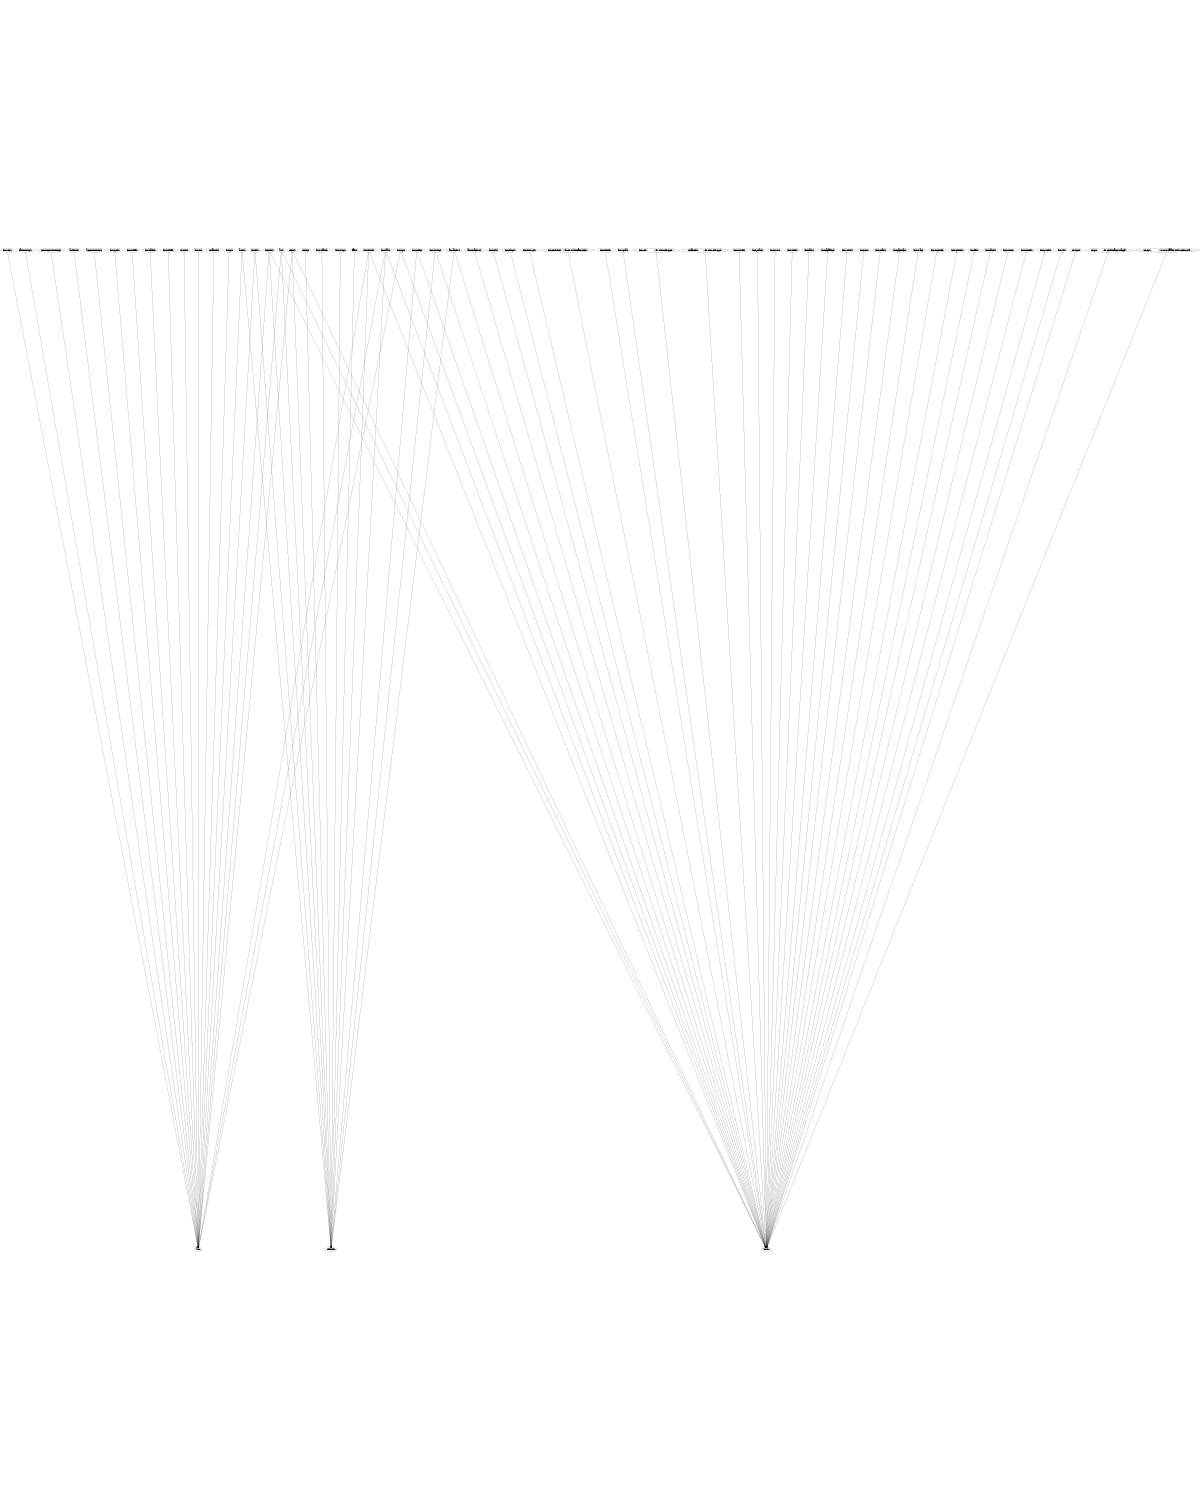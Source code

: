digraph "source tree" {
    overlap=scale;
    size="8,10";
    ratio="fill";
    fontsize="16";
    fontname="Helvetica";
	clusterrank="local";
"linux/types.h"->"avc.c"
"linux/stddef.h"->"avc.c"
"linux/kernel.h"->"avc.c"
"linux/slab.h"->"avc.c"
"linux/fs.h"->"avc.c"
"linux/dcache.h"->"avc.c"
"linux/init.h"->"avc.c"
"linux/skbuff.h"->"avc.c"
"net/sock.h"->"avc.c"
"linux/un.h"->"avc.c"
"net/af_unix.h"->"avc.c"
"linux/ip.h"->"avc.c"
"linux/udp.h"->"avc.c"
"linux/tcp.h"->"avc.c"
"avc.h"->"avc.c"
"avc_ss.h"->"avc.c"
"class_to_string.h"->"avc.c"
"common_perm_to_string.h"->"avc.c"
"av_inherit.h"->"avc.c"
"av_perm_to_string.h"->"avc.c"
"objsec.h"->"avc.c"
"linux/config.h"->"hooks.c"
"linux/module.h"->"hooks.c"
"linux/init.h"->"hooks.c"
"linux/kernel.h"->"hooks.c"
"linux/ptrace.h"->"hooks.c"
"linux/errno.h"->"hooks.c"
"linux/sched.h"->"hooks.c"
"linux/security.h"->"hooks.c"
"linux/xattr.h"->"hooks.c"
"linux/capability.h"->"hooks.c"
"linux/unistd.h"->"hooks.c"
"linux/mm.h"->"hooks.c"
"linux/mman.h"->"hooks.c"
"linux/slab.h"->"hooks.c"
"linux/pagemap.h"->"hooks.c"
"linux/swap.h"->"hooks.c"
"linux/smp_lock.h"->"hooks.c"
"linux/spinlock.h"->"hooks.c"
"linux/file.h"->"hooks.c"
"linux/namei.h"->"hooks.c"
"linux/mount.h"->"hooks.c"
"linux/ext2_fs.h"->"hooks.c"
"linux/proc_fs.h"->"hooks.c"
"linux/kd.h"->"hooks.c"
"net/icmp.h"->"hooks.c"
"net/ip.h>		/* for sysctl_local_port_range[] *"->"hooks.c"
"net/tcp.h>		/* struct or_callable used in sock_rcv_skb *"->"hooks.c"
"asm/uaccess.h"->"hooks.c"
"asm/semaphore.h"->"hooks.c"
"asm/ioctls.h"->"hooks.c"
"linux/bitops.h"->"hooks.c"
"linux/interrupt.h"->"hooks.c"
"linux/netdevice.h>	/* for network interface checks *"->"hooks.c"
"linux/netlink.h"->"hooks.c"
"linux/tcp.h"->"hooks.c"
"linux/quota.h"->"hooks.c"
"linux/un.h>		/* for Unix socket types *"->"hooks.c"
"net/af_unix.h>	/* for Unix socket types *"->"hooks.c"
"avc.h"->"hooks.c"
"objsec.h"->"hooks.c"
"linux/config.h"->"selinuxfs.c"
"linux/kernel.h"->"selinuxfs.c"
"linux/slab.h"->"selinuxfs.c"
"linux/vmalloc.h"->"selinuxfs.c"
"linux/fs.h"->"selinuxfs.c"
"linux/init.h"->"selinuxfs.c"
"linux/string.h"->"selinuxfs.c"
"linux/security.h"->"selinuxfs.c"
"asm/uaccess.h"->"selinuxfs.c"
"flask.h"->"selinuxfs.c"
"avc.h"->"selinuxfs.c"
"avc_ss.h"->"selinuxfs.c"
"security.h"->"selinuxfs.c"
"objsec.h"->"selinuxfs.c"
}